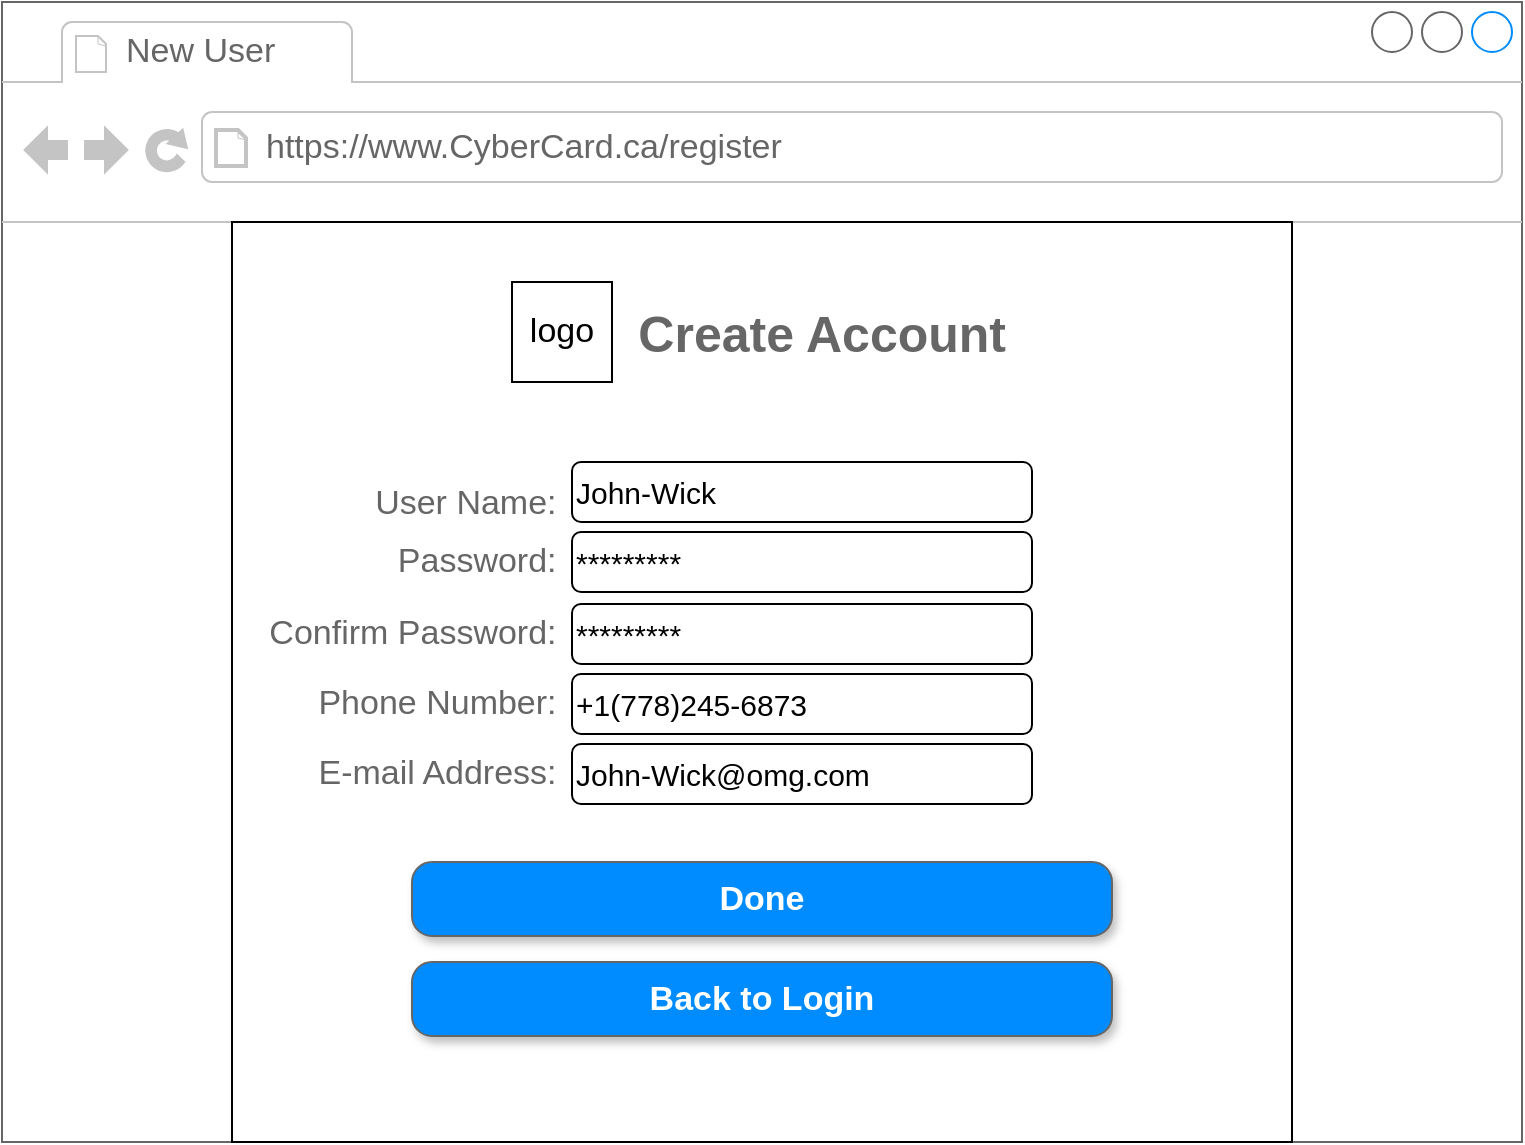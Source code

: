 <mxfile version="14.4.3" type="device"><diagram id="cBVMTZcXNgyAtQHjoIZe" name="Page-1"><mxGraphModel dx="1422" dy="822" grid="1" gridSize="10" guides="1" tooltips="1" connect="1" arrows="1" fold="1" page="1" pageScale="1" pageWidth="1169" pageHeight="827" math="0" shadow="0"><root><mxCell id="0"/><mxCell id="1" parent="0"/><mxCell id="2uYwOdXgMdy3FmnrDUMu-2" value="" style="strokeWidth=1;shadow=0;dashed=0;align=center;html=1;shape=mxgraph.mockup.containers.browserWindow;rSize=0;strokeColor=#666666;strokeColor2=#008cff;strokeColor3=#c4c4c4;mainText=,;recursiveResize=0;" parent="1" vertex="1"><mxGeometry x="205" y="70" width="760" height="570" as="geometry"/></mxCell><mxCell id="xNTGhBc72EjdA7Bf_SC6-1" value="" style="rounded=0;whiteSpace=wrap;html=1;" vertex="1" parent="2uYwOdXgMdy3FmnrDUMu-2"><mxGeometry x="115" y="110" width="530" height="460" as="geometry"/></mxCell><mxCell id="2uYwOdXgMdy3FmnrDUMu-3" value="New User" style="strokeWidth=1;shadow=0;dashed=0;align=center;html=1;shape=mxgraph.mockup.containers.anchor;fontSize=17;fontColor=#666666;align=left;" parent="2uYwOdXgMdy3FmnrDUMu-2" vertex="1"><mxGeometry x="60" y="12" width="110" height="26" as="geometry"/></mxCell><mxCell id="2uYwOdXgMdy3FmnrDUMu-4" value="https://www.CyberCard.ca/register" style="strokeWidth=1;shadow=0;dashed=0;align=center;html=1;shape=mxgraph.mockup.containers.anchor;rSize=0;fontSize=17;fontColor=#666666;align=left;" parent="2uYwOdXgMdy3FmnrDUMu-2" vertex="1"><mxGeometry x="130" y="60" width="280" height="26" as="geometry"/></mxCell><mxCell id="2uYwOdXgMdy3FmnrDUMu-26" value="Create Account" style="strokeWidth=1;shadow=0;dashed=0;align=center;html=1;shape=mxgraph.mockup.forms.anchor;align=right;spacingRight=2;fontColor=#666666;fontSize=25;fontFamily=Helvetica;fontStyle=1" parent="2uYwOdXgMdy3FmnrDUMu-2" vertex="1"><mxGeometry x="305" y="150" width="200" height="30" as="geometry"/></mxCell><mxCell id="YIMqba-S2nRis9p4Yw6v-7" value="logo" style="whiteSpace=wrap;html=1;aspect=fixed;fontFamily=Helvetica;fontSize=17;align=center;" parent="2uYwOdXgMdy3FmnrDUMu-2" vertex="1"><mxGeometry x="255" y="140" width="50" height="50" as="geometry"/></mxCell><mxCell id="xNTGhBc72EjdA7Bf_SC6-2" value="" style="group" vertex="1" connectable="0" parent="2uYwOdXgMdy3FmnrDUMu-2"><mxGeometry x="125" y="230" width="510" height="269" as="geometry"/></mxCell><mxCell id="2uYwOdXgMdy3FmnrDUMu-5" value="User Name:&amp;nbsp;" style="strokeWidth=1;shadow=0;dashed=0;align=center;html=1;shape=mxgraph.mockup.forms.anchor;align=right;spacingRight=2;fontColor=#666666;fontSize=17;" parent="xNTGhBc72EjdA7Bf_SC6-2" vertex="1"><mxGeometry x="50" y="12" width="110" height="18" as="geometry"/></mxCell><mxCell id="2uYwOdXgMdy3FmnrDUMu-7" value="Confirm Password:&amp;nbsp;" style="strokeWidth=1;shadow=0;dashed=0;align=center;html=1;shape=mxgraph.mockup.forms.anchor;align=right;spacingRight=2;fontColor=#666666;fontSize=17;" parent="xNTGhBc72EjdA7Bf_SC6-2" vertex="1"><mxGeometry y="77" width="160" height="18" as="geometry"/></mxCell><mxCell id="2uYwOdXgMdy3FmnrDUMu-9" value="Phone Number:&amp;nbsp;" style="strokeWidth=1;shadow=0;dashed=0;align=center;html=1;shape=mxgraph.mockup.forms.anchor;align=right;spacingRight=2;fontColor=#666666;fontSize=17;" parent="xNTGhBc72EjdA7Bf_SC6-2" vertex="1"><mxGeometry x="110" y="112" width="50" height="18" as="geometry"/></mxCell><mxCell id="2uYwOdXgMdy3FmnrDUMu-11" value="E-mail Address:&amp;nbsp;" style="strokeWidth=1;shadow=0;dashed=0;align=center;html=1;shape=mxgraph.mockup.forms.anchor;align=right;spacingRight=2;fontColor=#666666;fontSize=17;" parent="xNTGhBc72EjdA7Bf_SC6-2" vertex="1"><mxGeometry x="110" y="147" width="50" height="18" as="geometry"/></mxCell><mxCell id="2uYwOdXgMdy3FmnrDUMu-21" value="Password:&amp;nbsp;" style="strokeWidth=1;shadow=0;dashed=0;align=center;html=1;shape=mxgraph.mockup.forms.anchor;align=right;spacingRight=2;fontColor=#666666;fontSize=17;" parent="xNTGhBc72EjdA7Bf_SC6-2" vertex="1"><mxGeometry x="50" y="41" width="110" height="18" as="geometry"/></mxCell><mxCell id="YIMqba-S2nRis9p4Yw6v-1" value="&lt;font style=&quot;font-size: 15px&quot;&gt;John-Wick&lt;/font&gt;" style="rounded=1;whiteSpace=wrap;html=1;align=left;" parent="xNTGhBc72EjdA7Bf_SC6-2" vertex="1"><mxGeometry x="160" width="230" height="30" as="geometry"/></mxCell><mxCell id="YIMqba-S2nRis9p4Yw6v-2" value="&lt;font style=&quot;font-size: 15px&quot;&gt;*********&lt;/font&gt;" style="rounded=1;whiteSpace=wrap;html=1;align=left;" parent="xNTGhBc72EjdA7Bf_SC6-2" vertex="1"><mxGeometry x="160" y="35" width="230" height="30" as="geometry"/></mxCell><mxCell id="YIMqba-S2nRis9p4Yw6v-3" value="&lt;font style=&quot;font-size: 15px&quot;&gt;*********&lt;/font&gt;" style="rounded=1;whiteSpace=wrap;html=1;align=left;" parent="xNTGhBc72EjdA7Bf_SC6-2" vertex="1"><mxGeometry x="160" y="71" width="230" height="30" as="geometry"/></mxCell><mxCell id="YIMqba-S2nRis9p4Yw6v-4" value="&lt;span style=&quot;font-size: 15px&quot;&gt;+1(778)245-6873&lt;/span&gt;" style="rounded=1;whiteSpace=wrap;html=1;align=left;" parent="xNTGhBc72EjdA7Bf_SC6-2" vertex="1"><mxGeometry x="160" y="106" width="230" height="30" as="geometry"/></mxCell><mxCell id="YIMqba-S2nRis9p4Yw6v-5" value="&lt;font style=&quot;font-size: 15px&quot;&gt;John-Wick@omg.com&lt;/font&gt;" style="rounded=1;whiteSpace=wrap;html=1;align=left;" parent="xNTGhBc72EjdA7Bf_SC6-2" vertex="1"><mxGeometry x="160" y="141" width="230" height="30" as="geometry"/></mxCell><mxCell id="2uYwOdXgMdy3FmnrDUMu-18" value="Done" style="strokeWidth=1;shadow=1;dashed=0;align=center;html=1;shape=mxgraph.mockup.buttons.button;strokeColor=#666666;fontColor=#ffffff;mainText=;buttonStyle=round;fontSize=17;fontStyle=1;fillColor=#008cff;whiteSpace=wrap;sketch=0;" parent="2uYwOdXgMdy3FmnrDUMu-2" vertex="1"><mxGeometry x="205" y="430" width="350" height="37" as="geometry"/></mxCell><mxCell id="YIMqba-S2nRis9p4Yw6v-6" value="Back to Login" style="strokeWidth=1;shadow=1;dashed=0;align=center;html=1;shape=mxgraph.mockup.buttons.button;strokeColor=#666666;fontColor=#ffffff;mainText=;buttonStyle=round;fontSize=17;fontStyle=1;fillColor=#008cff;whiteSpace=wrap;sketch=0;" parent="2uYwOdXgMdy3FmnrDUMu-2" vertex="1"><mxGeometry x="205" y="480" width="350" height="37" as="geometry"/></mxCell></root></mxGraphModel></diagram></mxfile>